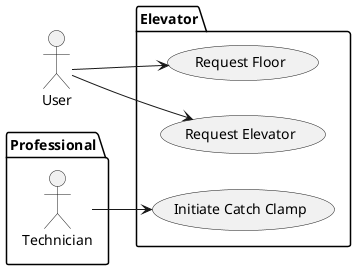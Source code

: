 @startuml
left to right direction
actor User as U
package Professional {
  actor Technician as T
}
package Elevator {
  usecase "Request Floor" as UC1
  usecase "Request Elevator" as UC2
  usecase "Initiate Catch Clamp" as UC3
}
U --> UC1
U --> UC2
T --> UC3
@enduml